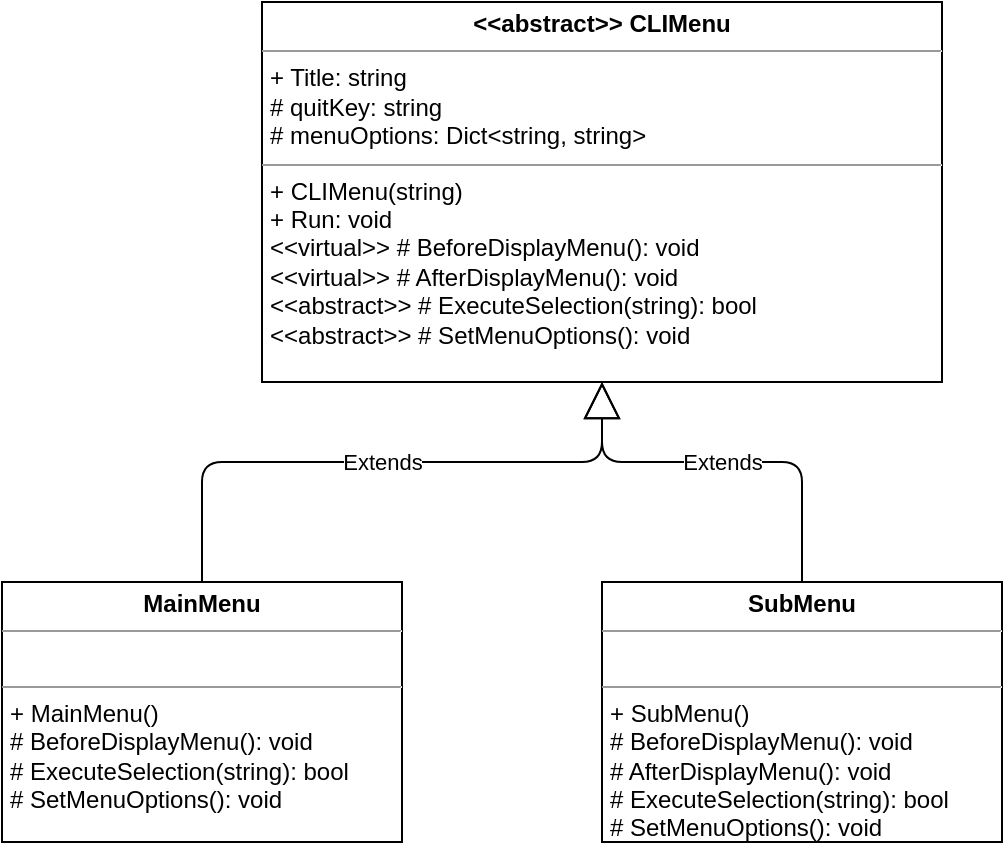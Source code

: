 <mxfile version="11.1.4" type="device"><diagram id="ptvzvX19vVO0oHEkXkcA" name="Page-1"><mxGraphModel dx="1662" dy="854" grid="1" gridSize="10" guides="1" tooltips="1" connect="1" arrows="1" fold="1" page="1" pageScale="1" pageWidth="850" pageHeight="1100" math="0" shadow="0"><root><mxCell id="0"/><mxCell id="1" parent="0"/><mxCell id="me0RGi1FlYKEfwMwP7dC-1" value="&lt;p style=&quot;margin: 0px ; margin-top: 4px ; text-align: center&quot;&gt;&lt;b&gt;&amp;lt;&amp;lt;abstract&amp;gt;&amp;gt; CLIMenu&lt;/b&gt;&lt;/p&gt;&lt;hr size=&quot;1&quot;&gt;&lt;p style=&quot;margin: 0px ; margin-left: 4px&quot;&gt;+ Title: string&lt;/p&gt;&lt;p style=&quot;margin: 0px ; margin-left: 4px&quot;&gt;# quitKey: string&lt;/p&gt;&lt;p style=&quot;margin: 0px ; margin-left: 4px&quot;&gt;# menuOptions: Dict&amp;lt;string, string&amp;gt;&lt;/p&gt;&lt;hr size=&quot;1&quot;&gt;&lt;p style=&quot;margin: 0px ; margin-left: 4px&quot;&gt;+ CLIMenu(string)&lt;/p&gt;&lt;p style=&quot;margin: 0px ; margin-left: 4px&quot;&gt;+ Run: void&lt;/p&gt;&lt;p style=&quot;margin: 0px ; margin-left: 4px&quot;&gt;&amp;lt;&amp;lt;virtual&amp;gt;&amp;gt; # BeforeDisplayMenu(): void&lt;/p&gt;&lt;p style=&quot;margin: 0px ; margin-left: 4px&quot;&gt;&amp;lt;&amp;lt;virtual&amp;gt;&amp;gt; # AfterDisplayMenu(): void&lt;/p&gt;&lt;p style=&quot;margin: 0px ; margin-left: 4px&quot;&gt;&amp;lt;&amp;lt;abstract&amp;gt;&amp;gt; # ExecuteSelection(string): bool&amp;nbsp;&lt;/p&gt;&lt;p style=&quot;margin: 0px ; margin-left: 4px&quot;&gt;&amp;lt;&amp;lt;abstract&amp;gt;&amp;gt; # SetMenuOptions(): void&lt;/p&gt;" style="verticalAlign=top;align=left;overflow=fill;fontSize=12;fontFamily=Helvetica;html=1;" vertex="1" parent="1"><mxGeometry x="310" y="130" width="340" height="190" as="geometry"/></mxCell><mxCell id="me0RGi1FlYKEfwMwP7dC-2" value="&lt;p style=&quot;margin: 0px ; margin-top: 4px ; text-align: center&quot;&gt;&lt;b&gt;MainMenu&lt;/b&gt;&lt;/p&gt;&lt;hr size=&quot;1&quot;&gt;&lt;p style=&quot;margin: 0px ; margin-left: 4px&quot;&gt;&lt;br&gt;&lt;/p&gt;&lt;hr size=&quot;1&quot;&gt;&lt;p style=&quot;margin: 0px ; margin-left: 4px&quot;&gt;+ MainMenu()&lt;/p&gt;&lt;p style=&quot;margin: 0px ; margin-left: 4px&quot;&gt;&lt;span&gt;# BeforeDisplayMenu(): void&lt;/span&gt;&lt;br&gt;&lt;/p&gt;&lt;p style=&quot;margin: 0px ; margin-left: 4px&quot;&gt;&lt;span&gt;# ExecuteSelection(string): bool&amp;nbsp;&lt;/span&gt;&lt;br&gt;&lt;/p&gt;&lt;p style=&quot;margin: 0px ; margin-left: 4px&quot;&gt;# SetMenuOptions(): void&lt;/p&gt;" style="verticalAlign=top;align=left;overflow=fill;fontSize=12;fontFamily=Helvetica;html=1;" vertex="1" parent="1"><mxGeometry x="180" y="420" width="200" height="130" as="geometry"/></mxCell><mxCell id="me0RGi1FlYKEfwMwP7dC-3" value="&lt;p style=&quot;margin: 0px ; margin-top: 4px ; text-align: center&quot;&gt;&lt;b&gt;SubMenu&lt;/b&gt;&lt;/p&gt;&lt;hr size=&quot;1&quot;&gt;&lt;p style=&quot;margin: 0px ; margin-left: 4px&quot;&gt;&lt;br&gt;&lt;/p&gt;&lt;hr size=&quot;1&quot;&gt;&lt;p style=&quot;margin: 0px ; margin-left: 4px&quot;&gt;+ SubMenu()&lt;/p&gt;&lt;p style=&quot;margin: 0px ; margin-left: 4px&quot;&gt;&lt;span&gt;# BeforeDisplayMenu(): void&lt;/span&gt;&lt;br&gt;&lt;/p&gt;&lt;p style=&quot;margin: 0px ; margin-left: 4px&quot;&gt;&lt;span&gt;# AfterDisplayMenu(): void&lt;/span&gt;&lt;/p&gt;&lt;p style=&quot;margin: 0px ; margin-left: 4px&quot;&gt;&lt;span&gt;# ExecuteSelection(string): bool&amp;nbsp;&lt;/span&gt;&lt;br&gt;&lt;/p&gt;&lt;p style=&quot;margin: 0px ; margin-left: 4px&quot;&gt;# SetMenuOptions(): void&lt;/p&gt;" style="verticalAlign=top;align=left;overflow=fill;fontSize=12;fontFamily=Helvetica;html=1;" vertex="1" parent="1"><mxGeometry x="480" y="420" width="200" height="130" as="geometry"/></mxCell><mxCell id="me0RGi1FlYKEfwMwP7dC-4" value="Extends" style="endArrow=block;endSize=16;endFill=0;html=1;entryX=0.5;entryY=1;entryDx=0;entryDy=0;exitX=0.5;exitY=0;exitDx=0;exitDy=0;" edge="1" parent="1" source="me0RGi1FlYKEfwMwP7dC-2" target="me0RGi1FlYKEfwMwP7dC-1"><mxGeometry width="160" relative="1" as="geometry"><mxPoint x="180" y="570" as="sourcePoint"/><mxPoint x="340" y="570" as="targetPoint"/><Array as="points"><mxPoint x="280" y="360"/><mxPoint x="480" y="360"/></Array></mxGeometry></mxCell><mxCell id="me0RGi1FlYKEfwMwP7dC-5" value="Extends" style="endArrow=block;endSize=16;endFill=0;html=1;exitX=0.5;exitY=0;exitDx=0;exitDy=0;" edge="1" parent="1" source="me0RGi1FlYKEfwMwP7dC-3"><mxGeometry width="160" relative="1" as="geometry"><mxPoint x="290" y="430" as="sourcePoint"/><mxPoint x="480" y="320" as="targetPoint"/><Array as="points"><mxPoint x="580" y="360"/><mxPoint x="480" y="360"/></Array></mxGeometry></mxCell></root></mxGraphModel></diagram></mxfile>